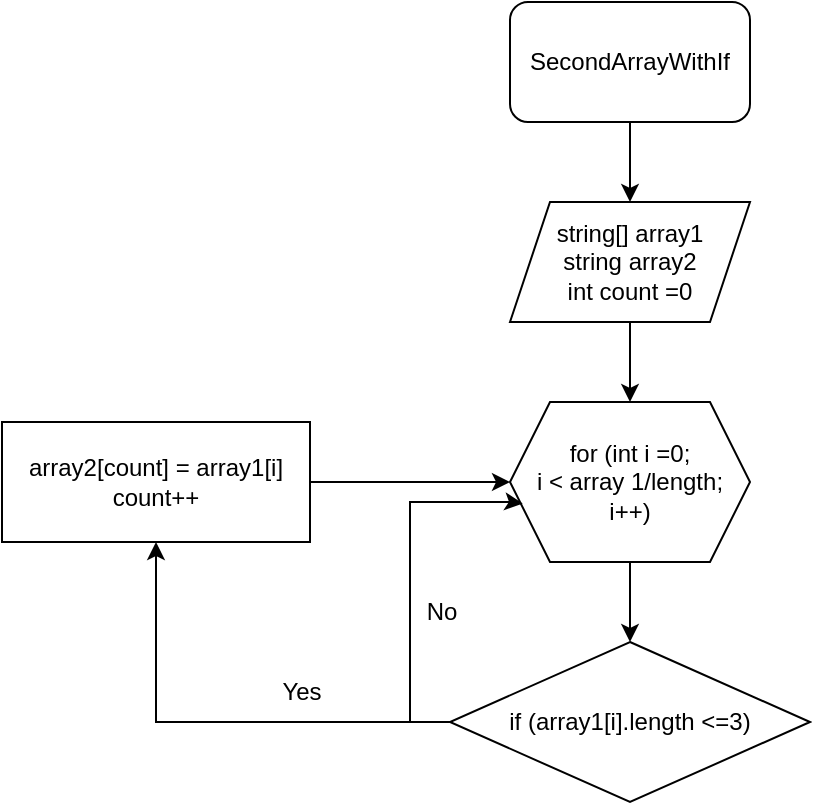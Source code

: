 <mxfile version="20.7.4" type="device"><diagram id="CqfguqcxcM9NLrRObEuR" name="Страница 1"><mxGraphModel dx="1277" dy="577" grid="1" gridSize="10" guides="1" tooltips="1" connect="1" arrows="1" fold="1" page="1" pageScale="1" pageWidth="827" pageHeight="1169" math="0" shadow="0"><root><mxCell id="0"/><mxCell id="1" parent="0"/><mxCell id="COACGZrbVJTRnhW5dEni-8" value="" style="edgeStyle=orthogonalEdgeStyle;rounded=0;orthogonalLoop=1;jettySize=auto;html=1;" edge="1" parent="1" source="COACGZrbVJTRnhW5dEni-1" target="COACGZrbVJTRnhW5dEni-2"><mxGeometry relative="1" as="geometry"/></mxCell><mxCell id="COACGZrbVJTRnhW5dEni-1" value="SecondArrayWithIf" style="rounded=1;whiteSpace=wrap;html=1;" vertex="1" parent="1"><mxGeometry x="264" y="40" width="120" height="60" as="geometry"/></mxCell><mxCell id="COACGZrbVJTRnhW5dEni-9" value="" style="edgeStyle=orthogonalEdgeStyle;rounded=0;orthogonalLoop=1;jettySize=auto;html=1;" edge="1" parent="1" source="COACGZrbVJTRnhW5dEni-2" target="COACGZrbVJTRnhW5dEni-3"><mxGeometry relative="1" as="geometry"/></mxCell><mxCell id="COACGZrbVJTRnhW5dEni-2" value="string[] array1&lt;br&gt;string array2&lt;br&gt;int count =0" style="shape=parallelogram;perimeter=parallelogramPerimeter;whiteSpace=wrap;html=1;fixedSize=1;" vertex="1" parent="1"><mxGeometry x="264" y="140" width="120" height="60" as="geometry"/></mxCell><mxCell id="COACGZrbVJTRnhW5dEni-10" value="" style="edgeStyle=orthogonalEdgeStyle;rounded=0;orthogonalLoop=1;jettySize=auto;html=1;" edge="1" parent="1" source="COACGZrbVJTRnhW5dEni-3" target="COACGZrbVJTRnhW5dEni-5"><mxGeometry relative="1" as="geometry"/></mxCell><mxCell id="COACGZrbVJTRnhW5dEni-3" value="for (int i =0; &lt;br&gt;i &amp;lt; array 1/length;&lt;br&gt;i++)" style="shape=hexagon;perimeter=hexagonPerimeter2;whiteSpace=wrap;html=1;fixedSize=1;" vertex="1" parent="1"><mxGeometry x="264" y="240" width="120" height="80" as="geometry"/></mxCell><mxCell id="COACGZrbVJTRnhW5dEni-13" style="edgeStyle=orthogonalEdgeStyle;rounded=0;orthogonalLoop=1;jettySize=auto;html=1;" edge="1" parent="1" source="COACGZrbVJTRnhW5dEni-4" target="COACGZrbVJTRnhW5dEni-3"><mxGeometry relative="1" as="geometry"/></mxCell><mxCell id="COACGZrbVJTRnhW5dEni-4" value="array2[count] = array1[i]&lt;br&gt;count++" style="rounded=0;whiteSpace=wrap;html=1;" vertex="1" parent="1"><mxGeometry x="10" y="250" width="154" height="60" as="geometry"/></mxCell><mxCell id="COACGZrbVJTRnhW5dEni-11" style="edgeStyle=orthogonalEdgeStyle;rounded=0;orthogonalLoop=1;jettySize=auto;html=1;entryX=0.053;entryY=0.635;entryDx=0;entryDy=0;entryPerimeter=0;" edge="1" parent="1" source="COACGZrbVJTRnhW5dEni-5" target="COACGZrbVJTRnhW5dEni-3"><mxGeometry relative="1" as="geometry"><Array as="points"><mxPoint x="214" y="400"/><mxPoint x="214" y="290"/><mxPoint x="264" y="290"/></Array></mxGeometry></mxCell><mxCell id="COACGZrbVJTRnhW5dEni-12" style="edgeStyle=orthogonalEdgeStyle;rounded=0;orthogonalLoop=1;jettySize=auto;html=1;entryX=0.5;entryY=1;entryDx=0;entryDy=0;" edge="1" parent="1" source="COACGZrbVJTRnhW5dEni-5" target="COACGZrbVJTRnhW5dEni-4"><mxGeometry relative="1" as="geometry"><mxPoint x="70" y="330" as="targetPoint"/></mxGeometry></mxCell><mxCell id="COACGZrbVJTRnhW5dEni-5" value="if (array1[i].length &amp;lt;=3)" style="rhombus;whiteSpace=wrap;html=1;" vertex="1" parent="1"><mxGeometry x="234" y="360" width="180" height="80" as="geometry"/></mxCell><mxCell id="COACGZrbVJTRnhW5dEni-14" value="No" style="text;html=1;strokeColor=none;fillColor=none;align=center;verticalAlign=middle;whiteSpace=wrap;rounded=0;" vertex="1" parent="1"><mxGeometry x="200" y="330" width="60" height="30" as="geometry"/></mxCell><mxCell id="COACGZrbVJTRnhW5dEni-16" value="Yes" style="text;html=1;strokeColor=none;fillColor=none;align=center;verticalAlign=middle;whiteSpace=wrap;rounded=0;" vertex="1" parent="1"><mxGeometry x="130" y="370" width="60" height="30" as="geometry"/></mxCell></root></mxGraphModel></diagram></mxfile>